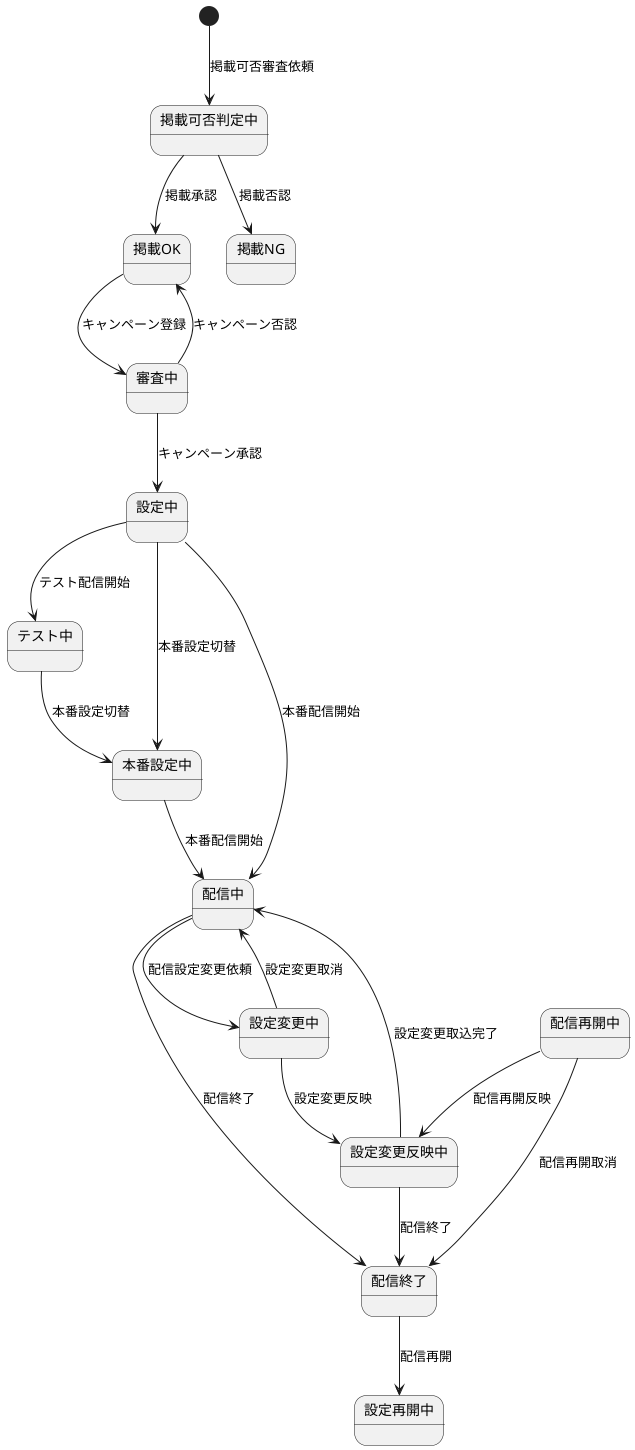 @startuml

[*]            --> 掲載可否判定中 : 掲載可否審査依頼
掲載可否判定中 --> 掲載OK     	  : 掲載承認
掲載可否判定中 --> 掲載NG     	  : 掲載否認
掲載OK         --> 審査中     	  : キャンペーン登録
審査中         --> 設定中         : キャンペーン承認
審査中         --> 掲載OK     	  : キャンペーン否認
設定中         --> テスト中	  : テスト配信開始
設定中         --> 本番設定中	  : 本番設定切替
設定中         --> 配信中	  : 本番配信開始
テスト中       --> 本番設定中     : 本番設定切替
本番設定中     --> 配信中         : 本番配信開始
配信中 	       --> 配信終了   	  : 配信終了
配信中 	       --> 設定変更中	  : 配信設定変更依頼
設定変更中     --> 設定変更反映中 : 設定変更反映
設定変更中     --> 配信中         : 設定変更取消
設定変更反映中 --> 配信中         : 設定変更取込完了
設定変更反映中 --> 配信終了       : 配信終了
配信終了       --> 設定再開中     : 配信再開
配信再開中     --> 設定変更反映中 : 配信再開反映
配信再開中     --> 配信終了       : 配信再開取消

@enduml

